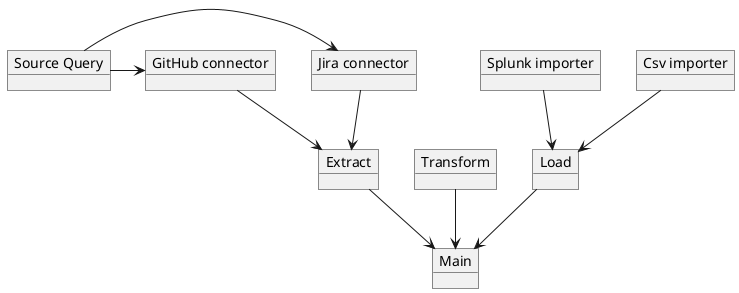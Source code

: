@startuml DevOps Metrics Architecture

object Main

object Extract 
object Transform
' diamond Transform 
object Load 

object "Jira connector" as jira
object "GitHub connector" as github

object "Source Query" as Source

object "Splunk importer" as splunk
object "Csv importer" as csv

' Extract
Extract  --> Main

jira --> Extract
Source -> jira

github --> Extract
Source -> github


' Tranform
Transform  --> Main

' Load
Load --> Main
csv --> Load
splunk --> Load
@enduml